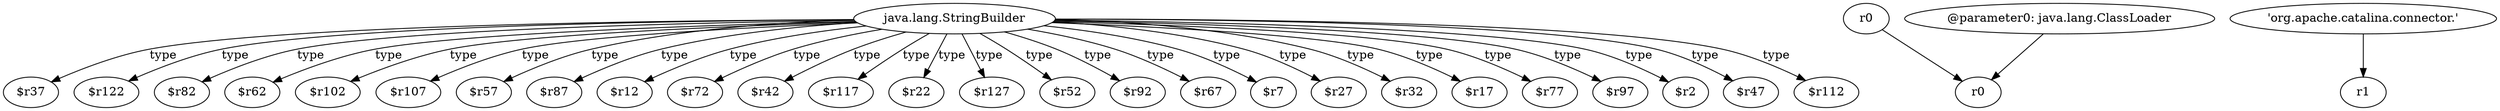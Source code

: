 digraph g {
0[label="java.lang.StringBuilder"]
1[label="$r37"]
0->1[label="type"]
2[label="$r122"]
0->2[label="type"]
3[label="$r82"]
0->3[label="type"]
4[label="r0"]
5[label="r0"]
4->5[label=""]
6[label="$r62"]
0->6[label="type"]
7[label="$r102"]
0->7[label="type"]
8[label="$r107"]
0->8[label="type"]
9[label="@parameter0: java.lang.ClassLoader"]
9->5[label=""]
10[label="$r57"]
0->10[label="type"]
11[label="$r87"]
0->11[label="type"]
12[label="$r12"]
0->12[label="type"]
13[label="$r72"]
0->13[label="type"]
14[label="$r42"]
0->14[label="type"]
15[label="$r117"]
0->15[label="type"]
16[label="$r22"]
0->16[label="type"]
17[label="'org.apache.catalina.connector.'"]
18[label="r1"]
17->18[label=""]
19[label="$r127"]
0->19[label="type"]
20[label="$r52"]
0->20[label="type"]
21[label="$r92"]
0->21[label="type"]
22[label="$r67"]
0->22[label="type"]
23[label="$r7"]
0->23[label="type"]
24[label="$r27"]
0->24[label="type"]
25[label="$r32"]
0->25[label="type"]
26[label="$r17"]
0->26[label="type"]
27[label="$r77"]
0->27[label="type"]
28[label="$r97"]
0->28[label="type"]
29[label="$r2"]
0->29[label="type"]
30[label="$r47"]
0->30[label="type"]
31[label="$r112"]
0->31[label="type"]
}